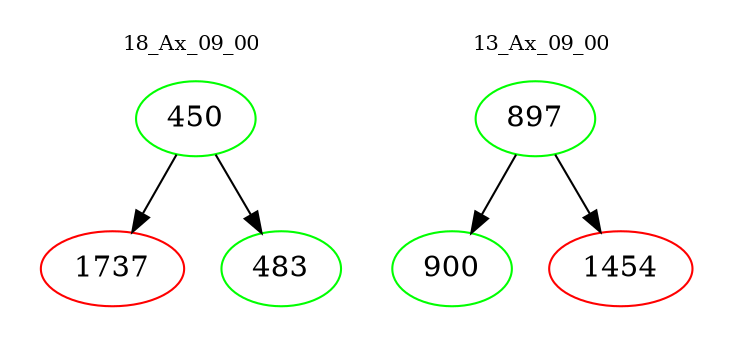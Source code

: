 digraph{
subgraph cluster_0 {
color = white
label = "18_Ax_09_00";
fontsize=10;
T0_450 [label="450", color="green"]
T0_450 -> T0_1737 [color="black"]
T0_1737 [label="1737", color="red"]
T0_450 -> T0_483 [color="black"]
T0_483 [label="483", color="green"]
}
subgraph cluster_1 {
color = white
label = "13_Ax_09_00";
fontsize=10;
T1_897 [label="897", color="green"]
T1_897 -> T1_900 [color="black"]
T1_900 [label="900", color="green"]
T1_897 -> T1_1454 [color="black"]
T1_1454 [label="1454", color="red"]
}
}
